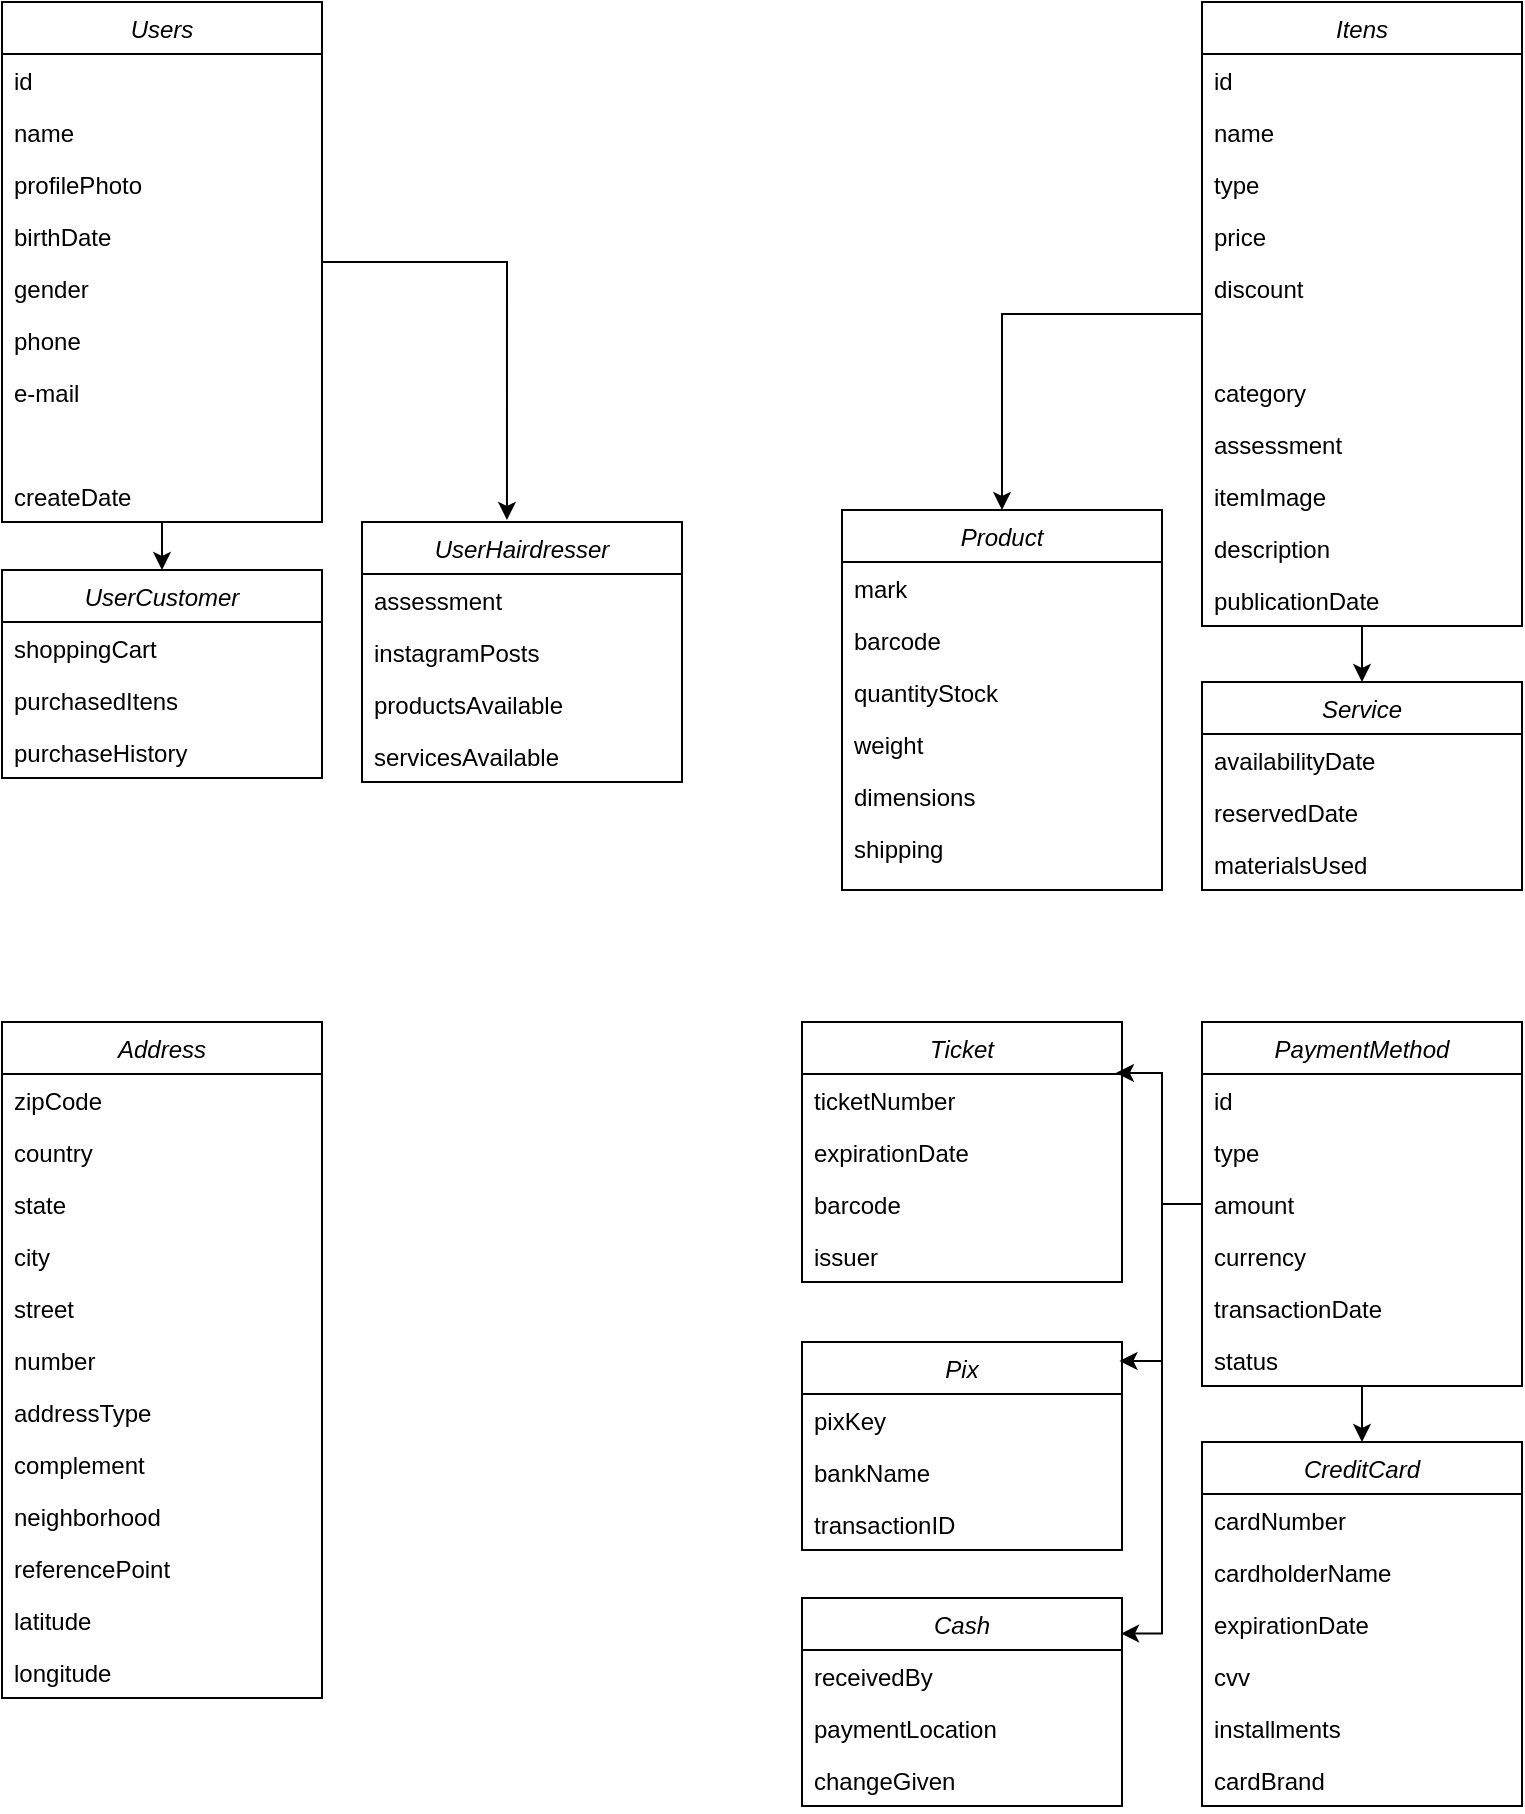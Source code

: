 <mxfile version="26.0.8">
  <diagram id="C5RBs43oDa-KdzZeNtuy" name="Page-1">
    <mxGraphModel dx="3183" dy="1691" grid="1" gridSize="10" guides="1" tooltips="1" connect="1" arrows="1" fold="1" page="1" pageScale="1" pageWidth="827" pageHeight="1169" math="0" shadow="0" adaptiveColors="simple">
      <root>
        <mxCell id="WIyWlLk6GJQsqaUBKTNV-0" />
        <mxCell id="WIyWlLk6GJQsqaUBKTNV-1" parent="WIyWlLk6GJQsqaUBKTNV-0" />
        <mxCell id="eJcYAmOYjQqD2-ymyMPf-5" style="edgeStyle=orthogonalEdgeStyle;rounded=0;orthogonalLoop=1;jettySize=auto;html=1;entryX=0.5;entryY=0;entryDx=0;entryDy=0;" edge="1" parent="WIyWlLk6GJQsqaUBKTNV-1" source="zkfFHV4jXpPFQw0GAbJ--0" target="_02xwENk3LzSDESajvCZ-22">
          <mxGeometry relative="1" as="geometry">
            <Array as="points">
              <mxPoint x="120" y="310" />
              <mxPoint x="120" y="310" />
            </Array>
          </mxGeometry>
        </mxCell>
        <mxCell id="zkfFHV4jXpPFQw0GAbJ--0" value="Users" style="swimlane;fontStyle=2;align=center;verticalAlign=top;childLayout=stackLayout;horizontal=1;startSize=26;horizontalStack=0;resizeParent=1;resizeLast=0;collapsible=1;marginBottom=0;rounded=0;shadow=0;strokeWidth=1;gradientColor=none;swimlaneFillColor=default;" parent="WIyWlLk6GJQsqaUBKTNV-1" vertex="1">
          <mxGeometry x="40" y="40" width="160" height="260" as="geometry">
            <mxRectangle x="230" y="140" width="160" height="26" as="alternateBounds" />
          </mxGeometry>
        </mxCell>
        <mxCell id="zkfFHV4jXpPFQw0GAbJ--1" value="id" style="text;align=left;verticalAlign=top;spacingLeft=4;spacingRight=4;overflow=hidden;rotatable=0;points=[[0,0.5],[1,0.5]];portConstraint=eastwest;" parent="zkfFHV4jXpPFQw0GAbJ--0" vertex="1">
          <mxGeometry y="26" width="160" height="26" as="geometry" />
        </mxCell>
        <mxCell id="zkfFHV4jXpPFQw0GAbJ--2" value="name" style="text;align=left;verticalAlign=top;spacingLeft=4;spacingRight=4;overflow=hidden;rotatable=0;points=[[0,0.5],[1,0.5]];portConstraint=eastwest;rounded=0;shadow=0;html=0;" parent="zkfFHV4jXpPFQw0GAbJ--0" vertex="1">
          <mxGeometry y="52" width="160" height="26" as="geometry" />
        </mxCell>
        <mxCell id="_02xwENk3LzSDESajvCZ-4" value="profilePhoto" style="text;align=left;verticalAlign=top;spacingLeft=4;spacingRight=4;overflow=hidden;rotatable=0;points=[[0,0.5],[1,0.5]];portConstraint=eastwest;rounded=0;shadow=0;html=0;labelBackgroundColor=none;labelBorderColor=none;" parent="zkfFHV4jXpPFQw0GAbJ--0" vertex="1">
          <mxGeometry y="78" width="160" height="26" as="geometry" />
        </mxCell>
        <mxCell id="_02xwENk3LzSDESajvCZ-6" value="birthDate" style="text;align=left;verticalAlign=top;spacingLeft=4;spacingRight=4;overflow=hidden;rotatable=0;points=[[0,0.5],[1,0.5]];portConstraint=eastwest;rounded=0;shadow=0;html=0;" parent="zkfFHV4jXpPFQw0GAbJ--0" vertex="1">
          <mxGeometry y="104" width="160" height="26" as="geometry" />
        </mxCell>
        <mxCell id="_02xwENk3LzSDESajvCZ-5" value="gender" style="text;align=left;verticalAlign=top;spacingLeft=4;spacingRight=4;overflow=hidden;rotatable=0;points=[[0,0.5],[1,0.5]];portConstraint=eastwest;rounded=0;shadow=0;html=0;" parent="zkfFHV4jXpPFQw0GAbJ--0" vertex="1">
          <mxGeometry y="130" width="160" height="26" as="geometry" />
        </mxCell>
        <mxCell id="_02xwENk3LzSDESajvCZ-0" value="phone" style="text;align=left;verticalAlign=top;spacingLeft=4;spacingRight=4;overflow=hidden;rotatable=0;points=[[0,0.5],[1,0.5]];portConstraint=eastwest;rounded=0;shadow=0;html=0;" parent="zkfFHV4jXpPFQw0GAbJ--0" vertex="1">
          <mxGeometry y="156" width="160" height="26" as="geometry" />
        </mxCell>
        <mxCell id="zkfFHV4jXpPFQw0GAbJ--3" value="e-mail" style="text;align=left;verticalAlign=top;spacingLeft=4;spacingRight=4;overflow=hidden;rotatable=0;points=[[0,0.5],[1,0.5]];portConstraint=eastwest;rounded=0;shadow=0;html=0;" parent="zkfFHV4jXpPFQw0GAbJ--0" vertex="1">
          <mxGeometry y="182" width="160" height="26" as="geometry" />
        </mxCell>
        <mxCell id="_02xwENk3LzSDESajvCZ-8" value="address" style="text;align=left;verticalAlign=top;spacingLeft=4;spacingRight=4;overflow=hidden;rotatable=0;points=[[0,0.5],[1,0.5]];portConstraint=eastwest;rounded=0;shadow=0;html=0;fillColor=none;fontColor=#ffffff;strokeColor=none;" parent="zkfFHV4jXpPFQw0GAbJ--0" vertex="1">
          <mxGeometry y="208" width="160" height="26" as="geometry" />
        </mxCell>
        <mxCell id="_02xwENk3LzSDESajvCZ-7" value="createDate" style="text;align=left;verticalAlign=top;spacingLeft=4;spacingRight=4;overflow=hidden;rotatable=0;points=[[0,0.5],[1,0.5]];portConstraint=eastwest;rounded=0;shadow=0;html=0;" parent="zkfFHV4jXpPFQw0GAbJ--0" vertex="1">
          <mxGeometry y="234" width="160" height="26" as="geometry" />
        </mxCell>
        <mxCell id="_02xwENk3LzSDESajvCZ-10" value="UserHairdresser" style="swimlane;fontStyle=2;align=center;verticalAlign=top;childLayout=stackLayout;horizontal=1;startSize=26;horizontalStack=0;resizeParent=1;resizeLast=0;collapsible=1;marginBottom=0;rounded=0;shadow=0;strokeWidth=1;gradientColor=none;swimlaneFillColor=default;" parent="WIyWlLk6GJQsqaUBKTNV-1" vertex="1">
          <mxGeometry x="220" y="300" width="160" height="130" as="geometry">
            <mxRectangle x="230" y="140" width="160" height="26" as="alternateBounds" />
          </mxGeometry>
        </mxCell>
        <mxCell id="eJcYAmOYjQqD2-ymyMPf-23" value="assessment" style="text;align=left;verticalAlign=top;spacingLeft=4;spacingRight=4;overflow=hidden;rotatable=0;points=[[0,0.5],[1,0.5]];portConstraint=eastwest;" vertex="1" parent="_02xwENk3LzSDESajvCZ-10">
          <mxGeometry y="26" width="160" height="26" as="geometry" />
        </mxCell>
        <mxCell id="_02xwENk3LzSDESajvCZ-41" value="instagramPosts" style="text;align=left;verticalAlign=top;spacingLeft=4;spacingRight=4;overflow=hidden;rotatable=0;points=[[0,0.5],[1,0.5]];portConstraint=eastwest;" parent="_02xwENk3LzSDESajvCZ-10" vertex="1">
          <mxGeometry y="52" width="160" height="26" as="geometry" />
        </mxCell>
        <mxCell id="_02xwENk3LzSDESajvCZ-39" value="productsAvailable" style="text;align=left;verticalAlign=top;spacingLeft=4;spacingRight=4;overflow=hidden;rotatable=0;points=[[0,0.5],[1,0.5]];portConstraint=eastwest;" parent="_02xwENk3LzSDESajvCZ-10" vertex="1">
          <mxGeometry y="78" width="160" height="26" as="geometry" />
        </mxCell>
        <mxCell id="_02xwENk3LzSDESajvCZ-40" value="servicesAvailable" style="text;align=left;verticalAlign=top;spacingLeft=4;spacingRight=4;overflow=hidden;rotatable=0;points=[[0,0.5],[1,0.5]];portConstraint=eastwest;" parent="_02xwENk3LzSDESajvCZ-10" vertex="1">
          <mxGeometry y="104" width="160" height="26" as="geometry" />
        </mxCell>
        <mxCell id="_02xwENk3LzSDESajvCZ-22" value="UserCustomer" style="swimlane;fontStyle=2;align=center;verticalAlign=top;childLayout=stackLayout;horizontal=1;startSize=26;horizontalStack=0;resizeParent=1;resizeLast=0;collapsible=1;marginBottom=0;rounded=0;shadow=0;strokeWidth=1;gradientColor=none;swimlaneFillColor=default;" parent="WIyWlLk6GJQsqaUBKTNV-1" vertex="1">
          <mxGeometry x="40" y="324" width="160" height="104" as="geometry">
            <mxRectangle x="230" y="140" width="160" height="26" as="alternateBounds" />
          </mxGeometry>
        </mxCell>
        <mxCell id="_02xwENk3LzSDESajvCZ-36" value="shoppingCart" style="text;align=left;verticalAlign=top;spacingLeft=4;spacingRight=4;overflow=hidden;rotatable=0;points=[[0,0.5],[1,0.5]];portConstraint=eastwest;" parent="_02xwENk3LzSDESajvCZ-22" vertex="1">
          <mxGeometry y="26" width="160" height="26" as="geometry" />
        </mxCell>
        <mxCell id="_02xwENk3LzSDESajvCZ-23" value="purchasedItens" style="text;align=left;verticalAlign=top;spacingLeft=4;spacingRight=4;overflow=hidden;rotatable=0;points=[[0,0.5],[1,0.5]];portConstraint=eastwest;strokeColor=none;fillColor=none;" parent="_02xwENk3LzSDESajvCZ-22" vertex="1">
          <mxGeometry y="52" width="160" height="26" as="geometry" />
        </mxCell>
        <mxCell id="_02xwENk3LzSDESajvCZ-37" value="purchaseHistory" style="text;align=left;verticalAlign=top;spacingLeft=4;spacingRight=4;overflow=hidden;rotatable=0;points=[[0,0.5],[1,0.5]];portConstraint=eastwest;" parent="_02xwENk3LzSDESajvCZ-22" vertex="1">
          <mxGeometry y="78" width="160" height="26" as="geometry" />
        </mxCell>
        <mxCell id="eJcYAmOYjQqD2-ymyMPf-38" style="edgeStyle=orthogonalEdgeStyle;rounded=0;orthogonalLoop=1;jettySize=auto;html=1;entryX=0.5;entryY=0;entryDx=0;entryDy=0;" edge="1" parent="WIyWlLk6GJQsqaUBKTNV-1" source="_02xwENk3LzSDESajvCZ-42" target="eJcYAmOYjQqD2-ymyMPf-30">
          <mxGeometry relative="1" as="geometry" />
        </mxCell>
        <mxCell id="eJcYAmOYjQqD2-ymyMPf-39" style="edgeStyle=orthogonalEdgeStyle;rounded=0;orthogonalLoop=1;jettySize=auto;html=1;entryX=0.5;entryY=0;entryDx=0;entryDy=0;" edge="1" parent="WIyWlLk6GJQsqaUBKTNV-1" source="_02xwENk3LzSDESajvCZ-42" target="eJcYAmOYjQqD2-ymyMPf-9">
          <mxGeometry relative="1" as="geometry" />
        </mxCell>
        <mxCell id="_02xwENk3LzSDESajvCZ-42" value="Itens" style="swimlane;fontStyle=2;align=center;verticalAlign=top;childLayout=stackLayout;horizontal=1;startSize=26;horizontalStack=0;resizeParent=1;resizeLast=0;collapsible=1;marginBottom=0;rounded=0;shadow=0;strokeWidth=1;gradientColor=none;swimlaneFillColor=default;" parent="WIyWlLk6GJQsqaUBKTNV-1" vertex="1">
          <mxGeometry x="640" y="40" width="160" height="312" as="geometry">
            <mxRectangle x="230" y="140" width="160" height="26" as="alternateBounds" />
          </mxGeometry>
        </mxCell>
        <mxCell id="_02xwENk3LzSDESajvCZ-43" value="id" style="text;align=left;verticalAlign=top;spacingLeft=4;spacingRight=4;overflow=hidden;rotatable=0;points=[[0,0.5],[1,0.5]];portConstraint=eastwest;" parent="_02xwENk3LzSDESajvCZ-42" vertex="1">
          <mxGeometry y="26" width="160" height="26" as="geometry" />
        </mxCell>
        <mxCell id="_02xwENk3LzSDESajvCZ-47" value="name" style="text;align=left;verticalAlign=top;spacingLeft=4;spacingRight=4;overflow=hidden;rotatable=0;points=[[0,0.5],[1,0.5]];portConstraint=eastwest;" parent="_02xwENk3LzSDESajvCZ-42" vertex="1">
          <mxGeometry y="52" width="160" height="26" as="geometry" />
        </mxCell>
        <mxCell id="eJcYAmOYjQqD2-ymyMPf-8" value="type&#xa;" style="text;align=left;verticalAlign=top;spacingLeft=4;spacingRight=4;overflow=hidden;rotatable=0;points=[[0,0.5],[1,0.5]];portConstraint=eastwest;" vertex="1" parent="_02xwENk3LzSDESajvCZ-42">
          <mxGeometry y="78" width="160" height="26" as="geometry" />
        </mxCell>
        <mxCell id="eJcYAmOYjQqD2-ymyMPf-7" value="price" style="text;align=left;verticalAlign=top;spacingLeft=4;spacingRight=4;overflow=hidden;rotatable=0;points=[[0,0.5],[1,0.5]];portConstraint=eastwest;" vertex="1" parent="_02xwENk3LzSDESajvCZ-42">
          <mxGeometry y="104" width="160" height="26" as="geometry" />
        </mxCell>
        <mxCell id="eJcYAmOYjQqD2-ymyMPf-27" value="discount" style="text;align=left;verticalAlign=top;spacingLeft=4;spacingRight=4;overflow=hidden;rotatable=0;points=[[0,0.5],[1,0.5]];portConstraint=eastwest;" vertex="1" parent="_02xwENk3LzSDESajvCZ-42">
          <mxGeometry y="130" width="160" height="26" as="geometry" />
        </mxCell>
        <mxCell id="eJcYAmOYjQqD2-ymyMPf-37" value="paymentMethod" style="text;align=left;verticalAlign=top;spacingLeft=4;spacingRight=4;overflow=hidden;rotatable=0;points=[[0,0.5],[1,0.5]];portConstraint=eastwest;fillColor=none;fontColor=#ffffff;strokeColor=none;" vertex="1" parent="_02xwENk3LzSDESajvCZ-42">
          <mxGeometry y="156" width="160" height="26" as="geometry" />
        </mxCell>
        <mxCell id="eJcYAmOYjQqD2-ymyMPf-22" value="category" style="text;align=left;verticalAlign=top;spacingLeft=4;spacingRight=4;overflow=hidden;rotatable=0;points=[[0,0.5],[1,0.5]];portConstraint=eastwest;" vertex="1" parent="_02xwENk3LzSDESajvCZ-42">
          <mxGeometry y="182" width="160" height="26" as="geometry" />
        </mxCell>
        <mxCell id="eJcYAmOYjQqD2-ymyMPf-24" value="assessment" style="text;align=left;verticalAlign=top;spacingLeft=4;spacingRight=4;overflow=hidden;rotatable=0;points=[[0,0.5],[1,0.5]];portConstraint=eastwest;" vertex="1" parent="_02xwENk3LzSDESajvCZ-42">
          <mxGeometry y="208" width="160" height="26" as="geometry" />
        </mxCell>
        <mxCell id="_02xwENk3LzSDESajvCZ-48" value="itemImage" style="text;align=left;verticalAlign=top;spacingLeft=4;spacingRight=4;overflow=hidden;rotatable=0;points=[[0,0.5],[1,0.5]];portConstraint=eastwest;" parent="_02xwENk3LzSDESajvCZ-42" vertex="1">
          <mxGeometry y="234" width="160" height="26" as="geometry" />
        </mxCell>
        <mxCell id="_02xwENk3LzSDESajvCZ-49" value="description" style="text;align=left;verticalAlign=top;spacingLeft=4;spacingRight=4;overflow=hidden;rotatable=0;points=[[0,0.5],[1,0.5]];portConstraint=eastwest;" parent="_02xwENk3LzSDESajvCZ-42" vertex="1">
          <mxGeometry y="260" width="160" height="26" as="geometry" />
        </mxCell>
        <mxCell id="eJcYAmOYjQqD2-ymyMPf-28" value="publicationDate" style="text;align=left;verticalAlign=top;spacingLeft=4;spacingRight=4;overflow=hidden;rotatable=0;points=[[0,0.5],[1,0.5]];portConstraint=eastwest;" vertex="1" parent="_02xwENk3LzSDESajvCZ-42">
          <mxGeometry y="286" width="160" height="26" as="geometry" />
        </mxCell>
        <mxCell id="eJcYAmOYjQqD2-ymyMPf-6" style="edgeStyle=orthogonalEdgeStyle;rounded=0;orthogonalLoop=1;jettySize=auto;html=1;entryX=0.453;entryY=-0.008;entryDx=0;entryDy=0;entryPerimeter=0;" edge="1" parent="WIyWlLk6GJQsqaUBKTNV-1" source="zkfFHV4jXpPFQw0GAbJ--0" target="_02xwENk3LzSDESajvCZ-10">
          <mxGeometry relative="1" as="geometry" />
        </mxCell>
        <mxCell id="eJcYAmOYjQqD2-ymyMPf-9" value="Product" style="swimlane;fontStyle=2;align=center;verticalAlign=top;childLayout=stackLayout;horizontal=1;startSize=26;horizontalStack=0;resizeParent=1;resizeLast=0;collapsible=1;marginBottom=0;rounded=0;shadow=0;strokeWidth=1;gradientColor=none;swimlaneFillColor=default;" vertex="1" parent="WIyWlLk6GJQsqaUBKTNV-1">
          <mxGeometry x="460" y="294" width="160" height="190" as="geometry">
            <mxRectangle x="230" y="140" width="160" height="26" as="alternateBounds" />
          </mxGeometry>
        </mxCell>
        <mxCell id="eJcYAmOYjQqD2-ymyMPf-26" value="mark" style="text;align=left;verticalAlign=top;spacingLeft=4;spacingRight=4;overflow=hidden;rotatable=0;points=[[0,0.5],[1,0.5]];portConstraint=eastwest;" vertex="1" parent="eJcYAmOYjQqD2-ymyMPf-9">
          <mxGeometry y="26" width="160" height="26" as="geometry" />
        </mxCell>
        <mxCell id="eJcYAmOYjQqD2-ymyMPf-19" value="barcode" style="text;align=left;verticalAlign=top;spacingLeft=4;spacingRight=4;overflow=hidden;rotatable=0;points=[[0,0.5],[1,0.5]];portConstraint=eastwest;" vertex="1" parent="eJcYAmOYjQqD2-ymyMPf-9">
          <mxGeometry y="52" width="160" height="26" as="geometry" />
        </mxCell>
        <mxCell id="eJcYAmOYjQqD2-ymyMPf-29" value="quantityStock" style="text;align=left;verticalAlign=top;spacingLeft=4;spacingRight=4;overflow=hidden;rotatable=0;points=[[0,0.5],[1,0.5]];portConstraint=eastwest;" vertex="1" parent="eJcYAmOYjQqD2-ymyMPf-9">
          <mxGeometry y="78" width="160" height="26" as="geometry" />
        </mxCell>
        <mxCell id="eJcYAmOYjQqD2-ymyMPf-20" value="weight" style="text;align=left;verticalAlign=top;spacingLeft=4;spacingRight=4;overflow=hidden;rotatable=0;points=[[0,0.5],[1,0.5]];portConstraint=eastwest;" vertex="1" parent="eJcYAmOYjQqD2-ymyMPf-9">
          <mxGeometry y="104" width="160" height="26" as="geometry" />
        </mxCell>
        <mxCell id="eJcYAmOYjQqD2-ymyMPf-25" value="dimensions" style="text;align=left;verticalAlign=top;spacingLeft=4;spacingRight=4;overflow=hidden;rotatable=0;points=[[0,0.5],[1,0.5]];portConstraint=eastwest;" vertex="1" parent="eJcYAmOYjQqD2-ymyMPf-9">
          <mxGeometry y="130" width="160" height="26" as="geometry" />
        </mxCell>
        <mxCell id="eJcYAmOYjQqD2-ymyMPf-18" value="shipping" style="text;align=left;verticalAlign=top;spacingLeft=4;spacingRight=4;overflow=hidden;rotatable=0;points=[[0,0.5],[1,0.5]];portConstraint=eastwest;" vertex="1" parent="eJcYAmOYjQqD2-ymyMPf-9">
          <mxGeometry y="156" width="160" height="26" as="geometry" />
        </mxCell>
        <mxCell id="eJcYAmOYjQqD2-ymyMPf-30" value="Service" style="swimlane;fontStyle=2;align=center;verticalAlign=top;childLayout=stackLayout;horizontal=1;startSize=26;horizontalStack=0;resizeParent=1;resizeLast=0;collapsible=1;marginBottom=0;rounded=0;shadow=0;strokeWidth=1;gradientColor=none;swimlaneFillColor=default;" vertex="1" parent="WIyWlLk6GJQsqaUBKTNV-1">
          <mxGeometry x="640" y="380" width="160" height="104" as="geometry">
            <mxRectangle x="230" y="140" width="160" height="26" as="alternateBounds" />
          </mxGeometry>
        </mxCell>
        <mxCell id="eJcYAmOYjQqD2-ymyMPf-31" value="availabilityDate" style="text;align=left;verticalAlign=top;spacingLeft=4;spacingRight=4;overflow=hidden;rotatable=0;points=[[0,0.5],[1,0.5]];portConstraint=eastwest;" vertex="1" parent="eJcYAmOYjQqD2-ymyMPf-30">
          <mxGeometry y="26" width="160" height="26" as="geometry" />
        </mxCell>
        <mxCell id="eJcYAmOYjQqD2-ymyMPf-32" value="reservedDate" style="text;align=left;verticalAlign=top;spacingLeft=4;spacingRight=4;overflow=hidden;rotatable=0;points=[[0,0.5],[1,0.5]];portConstraint=eastwest;" vertex="1" parent="eJcYAmOYjQqD2-ymyMPf-30">
          <mxGeometry y="52" width="160" height="26" as="geometry" />
        </mxCell>
        <mxCell id="eJcYAmOYjQqD2-ymyMPf-33" value="materialsUsed&#xa;" style="text;align=left;verticalAlign=top;spacingLeft=4;spacingRight=4;overflow=hidden;rotatable=0;points=[[0,0.5],[1,0.5]];portConstraint=eastwest;" vertex="1" parent="eJcYAmOYjQqD2-ymyMPf-30">
          <mxGeometry y="78" width="160" height="26" as="geometry" />
        </mxCell>
        <mxCell id="eJcYAmOYjQqD2-ymyMPf-40" value="Address" style="swimlane;fontStyle=2;align=center;verticalAlign=top;childLayout=stackLayout;horizontal=1;startSize=26;horizontalStack=0;resizeParent=1;resizeLast=0;collapsible=1;marginBottom=0;rounded=0;shadow=0;strokeWidth=1;gradientColor=none;swimlaneFillColor=default;" vertex="1" parent="WIyWlLk6GJQsqaUBKTNV-1">
          <mxGeometry x="40" y="550" width="160" height="338" as="geometry">
            <mxRectangle x="230" y="140" width="160" height="26" as="alternateBounds" />
          </mxGeometry>
        </mxCell>
        <mxCell id="eJcYAmOYjQqD2-ymyMPf-47" value="zipCode" style="text;align=left;verticalAlign=top;spacingLeft=4;spacingRight=4;overflow=hidden;rotatable=0;points=[[0,0.5],[1,0.5]];portConstraint=eastwest;" vertex="1" parent="eJcYAmOYjQqD2-ymyMPf-40">
          <mxGeometry y="26" width="160" height="26" as="geometry" />
        </mxCell>
        <mxCell id="eJcYAmOYjQqD2-ymyMPf-50" value="country " style="text;align=left;verticalAlign=top;spacingLeft=4;spacingRight=4;overflow=hidden;rotatable=0;points=[[0,0.5],[1,0.5]];portConstraint=eastwest;" vertex="1" parent="eJcYAmOYjQqD2-ymyMPf-40">
          <mxGeometry y="52" width="160" height="26" as="geometry" />
        </mxCell>
        <mxCell id="eJcYAmOYjQqD2-ymyMPf-46" value="state " style="text;align=left;verticalAlign=top;spacingLeft=4;spacingRight=4;overflow=hidden;rotatable=0;points=[[0,0.5],[1,0.5]];portConstraint=eastwest;" vertex="1" parent="eJcYAmOYjQqD2-ymyMPf-40">
          <mxGeometry y="78" width="160" height="26" as="geometry" />
        </mxCell>
        <mxCell id="eJcYAmOYjQqD2-ymyMPf-45" value="city " style="text;align=left;verticalAlign=top;spacingLeft=4;spacingRight=4;overflow=hidden;rotatable=0;points=[[0,0.5],[1,0.5]];portConstraint=eastwest;" vertex="1" parent="eJcYAmOYjQqD2-ymyMPf-40">
          <mxGeometry y="104" width="160" height="26" as="geometry" />
        </mxCell>
        <mxCell id="eJcYAmOYjQqD2-ymyMPf-41" value="street " style="text;align=left;verticalAlign=top;spacingLeft=4;spacingRight=4;overflow=hidden;rotatable=0;points=[[0,0.5],[1,0.5]];portConstraint=eastwest;" vertex="1" parent="eJcYAmOYjQqD2-ymyMPf-40">
          <mxGeometry y="130" width="160" height="26" as="geometry" />
        </mxCell>
        <mxCell id="eJcYAmOYjQqD2-ymyMPf-42" value="number " style="text;align=left;verticalAlign=top;spacingLeft=4;spacingRight=4;overflow=hidden;rotatable=0;points=[[0,0.5],[1,0.5]];portConstraint=eastwest;" vertex="1" parent="eJcYAmOYjQqD2-ymyMPf-40">
          <mxGeometry y="156" width="160" height="26" as="geometry" />
        </mxCell>
        <mxCell id="eJcYAmOYjQqD2-ymyMPf-52" value="addressType" style="text;align=left;verticalAlign=top;spacingLeft=4;spacingRight=4;overflow=hidden;rotatable=0;points=[[0,0.5],[1,0.5]];portConstraint=eastwest;" vertex="1" parent="eJcYAmOYjQqD2-ymyMPf-40">
          <mxGeometry y="182" width="160" height="26" as="geometry" />
        </mxCell>
        <mxCell id="eJcYAmOYjQqD2-ymyMPf-43" value="complement " style="text;align=left;verticalAlign=top;spacingLeft=4;spacingRight=4;overflow=hidden;rotatable=0;points=[[0,0.5],[1,0.5]];portConstraint=eastwest;" vertex="1" parent="eJcYAmOYjQqD2-ymyMPf-40">
          <mxGeometry y="208" width="160" height="26" as="geometry" />
        </mxCell>
        <mxCell id="eJcYAmOYjQqD2-ymyMPf-44" value="neighborhood " style="text;align=left;verticalAlign=top;spacingLeft=4;spacingRight=4;overflow=hidden;rotatable=0;points=[[0,0.5],[1,0.5]];portConstraint=eastwest;" vertex="1" parent="eJcYAmOYjQqD2-ymyMPf-40">
          <mxGeometry y="234" width="160" height="26" as="geometry" />
        </mxCell>
        <mxCell id="eJcYAmOYjQqD2-ymyMPf-48" value="referencePoint" style="text;align=left;verticalAlign=top;spacingLeft=4;spacingRight=4;overflow=hidden;rotatable=0;points=[[0,0.5],[1,0.5]];portConstraint=eastwest;" vertex="1" parent="eJcYAmOYjQqD2-ymyMPf-40">
          <mxGeometry y="260" width="160" height="26" as="geometry" />
        </mxCell>
        <mxCell id="eJcYAmOYjQqD2-ymyMPf-49" value="latitude " style="text;align=left;verticalAlign=top;spacingLeft=4;spacingRight=4;overflow=hidden;rotatable=0;points=[[0,0.5],[1,0.5]];portConstraint=eastwest;" vertex="1" parent="eJcYAmOYjQqD2-ymyMPf-40">
          <mxGeometry y="286" width="160" height="26" as="geometry" />
        </mxCell>
        <mxCell id="eJcYAmOYjQqD2-ymyMPf-51" value="longitude" style="text;align=left;verticalAlign=top;spacingLeft=4;spacingRight=4;overflow=hidden;rotatable=0;points=[[0,0.5],[1,0.5]];portConstraint=eastwest;" vertex="1" parent="eJcYAmOYjQqD2-ymyMPf-40">
          <mxGeometry y="312" width="160" height="26" as="geometry" />
        </mxCell>
        <mxCell id="eJcYAmOYjQqD2-ymyMPf-87" style="edgeStyle=orthogonalEdgeStyle;rounded=0;orthogonalLoop=1;jettySize=auto;html=1;" edge="1" parent="WIyWlLk6GJQsqaUBKTNV-1" source="eJcYAmOYjQqD2-ymyMPf-53" target="eJcYAmOYjQqD2-ymyMPf-82">
          <mxGeometry relative="1" as="geometry" />
        </mxCell>
        <mxCell id="eJcYAmOYjQqD2-ymyMPf-53" value="PaymentMethod" style="swimlane;fontStyle=2;align=center;verticalAlign=top;childLayout=stackLayout;horizontal=1;startSize=26;horizontalStack=0;resizeParent=1;resizeLast=0;collapsible=1;marginBottom=0;rounded=0;shadow=0;strokeWidth=1;gradientColor=none;swimlaneFillColor=default;" vertex="1" parent="WIyWlLk6GJQsqaUBKTNV-1">
          <mxGeometry x="640" y="550" width="160" height="182" as="geometry">
            <mxRectangle x="230" y="140" width="160" height="26" as="alternateBounds" />
          </mxGeometry>
        </mxCell>
        <mxCell id="eJcYAmOYjQqD2-ymyMPf-54" value="id" style="text;align=left;verticalAlign=top;spacingLeft=4;spacingRight=4;overflow=hidden;rotatable=0;points=[[0,0.5],[1,0.5]];portConstraint=eastwest;" vertex="1" parent="eJcYAmOYjQqD2-ymyMPf-53">
          <mxGeometry y="26" width="160" height="26" as="geometry" />
        </mxCell>
        <mxCell id="eJcYAmOYjQqD2-ymyMPf-55" value="type " style="text;align=left;verticalAlign=top;spacingLeft=4;spacingRight=4;overflow=hidden;rotatable=0;points=[[0,0.5],[1,0.5]];portConstraint=eastwest;" vertex="1" parent="eJcYAmOYjQqD2-ymyMPf-53">
          <mxGeometry y="52" width="160" height="26" as="geometry" />
        </mxCell>
        <mxCell id="eJcYAmOYjQqD2-ymyMPf-56" value="amount" style="text;align=left;verticalAlign=top;spacingLeft=4;spacingRight=4;overflow=hidden;rotatable=0;points=[[0,0.5],[1,0.5]];portConstraint=eastwest;" vertex="1" parent="eJcYAmOYjQqD2-ymyMPf-53">
          <mxGeometry y="78" width="160" height="26" as="geometry" />
        </mxCell>
        <mxCell id="eJcYAmOYjQqD2-ymyMPf-57" value="currency " style="text;align=left;verticalAlign=top;spacingLeft=4;spacingRight=4;overflow=hidden;rotatable=0;points=[[0,0.5],[1,0.5]];portConstraint=eastwest;" vertex="1" parent="eJcYAmOYjQqD2-ymyMPf-53">
          <mxGeometry y="104" width="160" height="26" as="geometry" />
        </mxCell>
        <mxCell id="eJcYAmOYjQqD2-ymyMPf-58" value="transactionDate " style="text;align=left;verticalAlign=top;spacingLeft=4;spacingRight=4;overflow=hidden;rotatable=0;points=[[0,0.5],[1,0.5]];portConstraint=eastwest;" vertex="1" parent="eJcYAmOYjQqD2-ymyMPf-53">
          <mxGeometry y="130" width="160" height="26" as="geometry" />
        </mxCell>
        <mxCell id="eJcYAmOYjQqD2-ymyMPf-59" value="status " style="text;align=left;verticalAlign=top;spacingLeft=4;spacingRight=4;overflow=hidden;rotatable=0;points=[[0,0.5],[1,0.5]];portConstraint=eastwest;" vertex="1" parent="eJcYAmOYjQqD2-ymyMPf-53">
          <mxGeometry y="156" width="160" height="26" as="geometry" />
        </mxCell>
        <mxCell id="eJcYAmOYjQqD2-ymyMPf-66" value="Pix" style="swimlane;fontStyle=2;align=center;verticalAlign=top;childLayout=stackLayout;horizontal=1;startSize=26;horizontalStack=0;resizeParent=1;resizeLast=0;collapsible=1;marginBottom=0;rounded=0;shadow=0;strokeWidth=1;gradientColor=none;swimlaneFillColor=default;" vertex="1" parent="WIyWlLk6GJQsqaUBKTNV-1">
          <mxGeometry x="440" y="710" width="160" height="104" as="geometry">
            <mxRectangle x="230" y="140" width="160" height="26" as="alternateBounds" />
          </mxGeometry>
        </mxCell>
        <mxCell id="eJcYAmOYjQqD2-ymyMPf-67" value="pixKey" style="text;align=left;verticalAlign=top;spacingLeft=4;spacingRight=4;overflow=hidden;rotatable=0;points=[[0,0.5],[1,0.5]];portConstraint=eastwest;" vertex="1" parent="eJcYAmOYjQqD2-ymyMPf-66">
          <mxGeometry y="26" width="160" height="26" as="geometry" />
        </mxCell>
        <mxCell id="eJcYAmOYjQqD2-ymyMPf-68" value="bankName" style="text;align=left;verticalAlign=top;spacingLeft=4;spacingRight=4;overflow=hidden;rotatable=0;points=[[0,0.5],[1,0.5]];portConstraint=eastwest;" vertex="1" parent="eJcYAmOYjQqD2-ymyMPf-66">
          <mxGeometry y="52" width="160" height="26" as="geometry" />
        </mxCell>
        <mxCell id="eJcYAmOYjQqD2-ymyMPf-69" value="transactionID" style="text;align=left;verticalAlign=top;spacingLeft=4;spacingRight=4;overflow=hidden;rotatable=0;points=[[0,0.5],[1,0.5]];portConstraint=eastwest;" vertex="1" parent="eJcYAmOYjQqD2-ymyMPf-66">
          <mxGeometry y="78" width="160" height="26" as="geometry" />
        </mxCell>
        <mxCell id="eJcYAmOYjQqD2-ymyMPf-74" value="Ticket" style="swimlane;fontStyle=2;align=center;verticalAlign=top;childLayout=stackLayout;horizontal=1;startSize=26;horizontalStack=0;resizeParent=1;resizeLast=0;collapsible=1;marginBottom=0;rounded=0;shadow=0;strokeWidth=1;gradientColor=none;swimlaneFillColor=default;" vertex="1" parent="WIyWlLk6GJQsqaUBKTNV-1">
          <mxGeometry x="440" y="550" width="160" height="130" as="geometry">
            <mxRectangle x="230" y="140" width="160" height="26" as="alternateBounds" />
          </mxGeometry>
        </mxCell>
        <mxCell id="eJcYAmOYjQqD2-ymyMPf-75" value="ticketNumber" style="text;align=left;verticalAlign=top;spacingLeft=4;spacingRight=4;overflow=hidden;rotatable=0;points=[[0,0.5],[1,0.5]];portConstraint=eastwest;" vertex="1" parent="eJcYAmOYjQqD2-ymyMPf-74">
          <mxGeometry y="26" width="160" height="26" as="geometry" />
        </mxCell>
        <mxCell id="eJcYAmOYjQqD2-ymyMPf-76" value="expirationDate" style="text;align=left;verticalAlign=top;spacingLeft=4;spacingRight=4;overflow=hidden;rotatable=0;points=[[0,0.5],[1,0.5]];portConstraint=eastwest;" vertex="1" parent="eJcYAmOYjQqD2-ymyMPf-74">
          <mxGeometry y="52" width="160" height="26" as="geometry" />
        </mxCell>
        <mxCell id="eJcYAmOYjQqD2-ymyMPf-77" value="barcode" style="text;align=left;verticalAlign=top;spacingLeft=4;spacingRight=4;overflow=hidden;rotatable=0;points=[[0,0.5],[1,0.5]];portConstraint=eastwest;" vertex="1" parent="eJcYAmOYjQqD2-ymyMPf-74">
          <mxGeometry y="78" width="160" height="26" as="geometry" />
        </mxCell>
        <mxCell id="eJcYAmOYjQqD2-ymyMPf-80" value="issuer " style="text;align=left;verticalAlign=top;spacingLeft=4;spacingRight=4;overflow=hidden;rotatable=0;points=[[0,0.5],[1,0.5]];portConstraint=eastwest;" vertex="1" parent="eJcYAmOYjQqD2-ymyMPf-74">
          <mxGeometry y="104" width="160" height="26" as="geometry" />
        </mxCell>
        <mxCell id="eJcYAmOYjQqD2-ymyMPf-79" style="edgeStyle=orthogonalEdgeStyle;rounded=0;orthogonalLoop=1;jettySize=auto;html=1;entryX=0.981;entryY=0.196;entryDx=0;entryDy=0;entryPerimeter=0;" edge="1" parent="WIyWlLk6GJQsqaUBKTNV-1" source="eJcYAmOYjQqD2-ymyMPf-53" target="eJcYAmOYjQqD2-ymyMPf-74">
          <mxGeometry relative="1" as="geometry" />
        </mxCell>
        <mxCell id="eJcYAmOYjQqD2-ymyMPf-81" style="edgeStyle=orthogonalEdgeStyle;rounded=0;orthogonalLoop=1;jettySize=auto;html=1;entryX=0.992;entryY=0.091;entryDx=0;entryDy=0;entryPerimeter=0;" edge="1" parent="WIyWlLk6GJQsqaUBKTNV-1" source="eJcYAmOYjQqD2-ymyMPf-53" target="eJcYAmOYjQqD2-ymyMPf-66">
          <mxGeometry relative="1" as="geometry" />
        </mxCell>
        <mxCell id="eJcYAmOYjQqD2-ymyMPf-82" value="CreditCard" style="swimlane;fontStyle=2;align=center;verticalAlign=top;childLayout=stackLayout;horizontal=1;startSize=26;horizontalStack=0;resizeParent=1;resizeLast=0;collapsible=1;marginBottom=0;rounded=0;shadow=0;strokeWidth=1;gradientColor=none;swimlaneFillColor=default;" vertex="1" parent="WIyWlLk6GJQsqaUBKTNV-1">
          <mxGeometry x="640" y="760" width="160" height="182" as="geometry">
            <mxRectangle x="230" y="140" width="160" height="26" as="alternateBounds" />
          </mxGeometry>
        </mxCell>
        <mxCell id="eJcYAmOYjQqD2-ymyMPf-83" value="cardNumber" style="text;align=left;verticalAlign=top;spacingLeft=4;spacingRight=4;overflow=hidden;rotatable=0;points=[[0,0.5],[1,0.5]];portConstraint=eastwest;" vertex="1" parent="eJcYAmOYjQqD2-ymyMPf-82">
          <mxGeometry y="26" width="160" height="26" as="geometry" />
        </mxCell>
        <mxCell id="eJcYAmOYjQqD2-ymyMPf-84" value="cardholderName" style="text;align=left;verticalAlign=top;spacingLeft=4;spacingRight=4;overflow=hidden;rotatable=0;points=[[0,0.5],[1,0.5]];portConstraint=eastwest;" vertex="1" parent="eJcYAmOYjQqD2-ymyMPf-82">
          <mxGeometry y="52" width="160" height="26" as="geometry" />
        </mxCell>
        <mxCell id="eJcYAmOYjQqD2-ymyMPf-85" value="expirationDate" style="text;align=left;verticalAlign=top;spacingLeft=4;spacingRight=4;overflow=hidden;rotatable=0;points=[[0,0.5],[1,0.5]];portConstraint=eastwest;" vertex="1" parent="eJcYAmOYjQqD2-ymyMPf-82">
          <mxGeometry y="78" width="160" height="26" as="geometry" />
        </mxCell>
        <mxCell id="eJcYAmOYjQqD2-ymyMPf-88" value="cvv" style="text;align=left;verticalAlign=top;spacingLeft=4;spacingRight=4;overflow=hidden;rotatable=0;points=[[0,0.5],[1,0.5]];portConstraint=eastwest;" vertex="1" parent="eJcYAmOYjQqD2-ymyMPf-82">
          <mxGeometry y="104" width="160" height="26" as="geometry" />
        </mxCell>
        <mxCell id="eJcYAmOYjQqD2-ymyMPf-89" value="installments " style="text;align=left;verticalAlign=top;spacingLeft=4;spacingRight=4;overflow=hidden;rotatable=0;points=[[0,0.5],[1,0.5]];portConstraint=eastwest;" vertex="1" parent="eJcYAmOYjQqD2-ymyMPf-82">
          <mxGeometry y="130" width="160" height="26" as="geometry" />
        </mxCell>
        <mxCell id="eJcYAmOYjQqD2-ymyMPf-90" value="cardBrand" style="text;align=left;verticalAlign=top;spacingLeft=4;spacingRight=4;overflow=hidden;rotatable=0;points=[[0,0.5],[1,0.5]];portConstraint=eastwest;" vertex="1" parent="eJcYAmOYjQqD2-ymyMPf-82">
          <mxGeometry y="156" width="160" height="26" as="geometry" />
        </mxCell>
        <mxCell id="eJcYAmOYjQqD2-ymyMPf-99" value="Cash" style="swimlane;fontStyle=2;align=center;verticalAlign=top;childLayout=stackLayout;horizontal=1;startSize=26;horizontalStack=0;resizeParent=1;resizeLast=0;collapsible=1;marginBottom=0;rounded=0;shadow=0;strokeWidth=1;gradientColor=none;swimlaneFillColor=default;" vertex="1" parent="WIyWlLk6GJQsqaUBKTNV-1">
          <mxGeometry x="440" y="838" width="160" height="104" as="geometry">
            <mxRectangle x="230" y="140" width="160" height="26" as="alternateBounds" />
          </mxGeometry>
        </mxCell>
        <mxCell id="eJcYAmOYjQqD2-ymyMPf-100" value="receivedBy" style="text;align=left;verticalAlign=top;spacingLeft=4;spacingRight=4;overflow=hidden;rotatable=0;points=[[0,0.5],[1,0.5]];portConstraint=eastwest;" vertex="1" parent="eJcYAmOYjQqD2-ymyMPf-99">
          <mxGeometry y="26" width="160" height="26" as="geometry" />
        </mxCell>
        <mxCell id="eJcYAmOYjQqD2-ymyMPf-101" value="paymentLocation" style="text;align=left;verticalAlign=top;spacingLeft=4;spacingRight=4;overflow=hidden;rotatable=0;points=[[0,0.5],[1,0.5]];portConstraint=eastwest;" vertex="1" parent="eJcYAmOYjQqD2-ymyMPf-99">
          <mxGeometry y="52" width="160" height="26" as="geometry" />
        </mxCell>
        <mxCell id="eJcYAmOYjQqD2-ymyMPf-102" value="changeGiven" style="text;align=left;verticalAlign=top;spacingLeft=4;spacingRight=4;overflow=hidden;rotatable=0;points=[[0,0.5],[1,0.5]];portConstraint=eastwest;" vertex="1" parent="eJcYAmOYjQqD2-ymyMPf-99">
          <mxGeometry y="78" width="160" height="26" as="geometry" />
        </mxCell>
        <mxCell id="eJcYAmOYjQqD2-ymyMPf-103" style="edgeStyle=orthogonalEdgeStyle;rounded=0;orthogonalLoop=1;jettySize=auto;html=1;entryX=0.997;entryY=0.171;entryDx=0;entryDy=0;entryPerimeter=0;" edge="1" parent="WIyWlLk6GJQsqaUBKTNV-1" source="eJcYAmOYjQqD2-ymyMPf-53" target="eJcYAmOYjQqD2-ymyMPf-99">
          <mxGeometry relative="1" as="geometry" />
        </mxCell>
      </root>
    </mxGraphModel>
  </diagram>
</mxfile>
